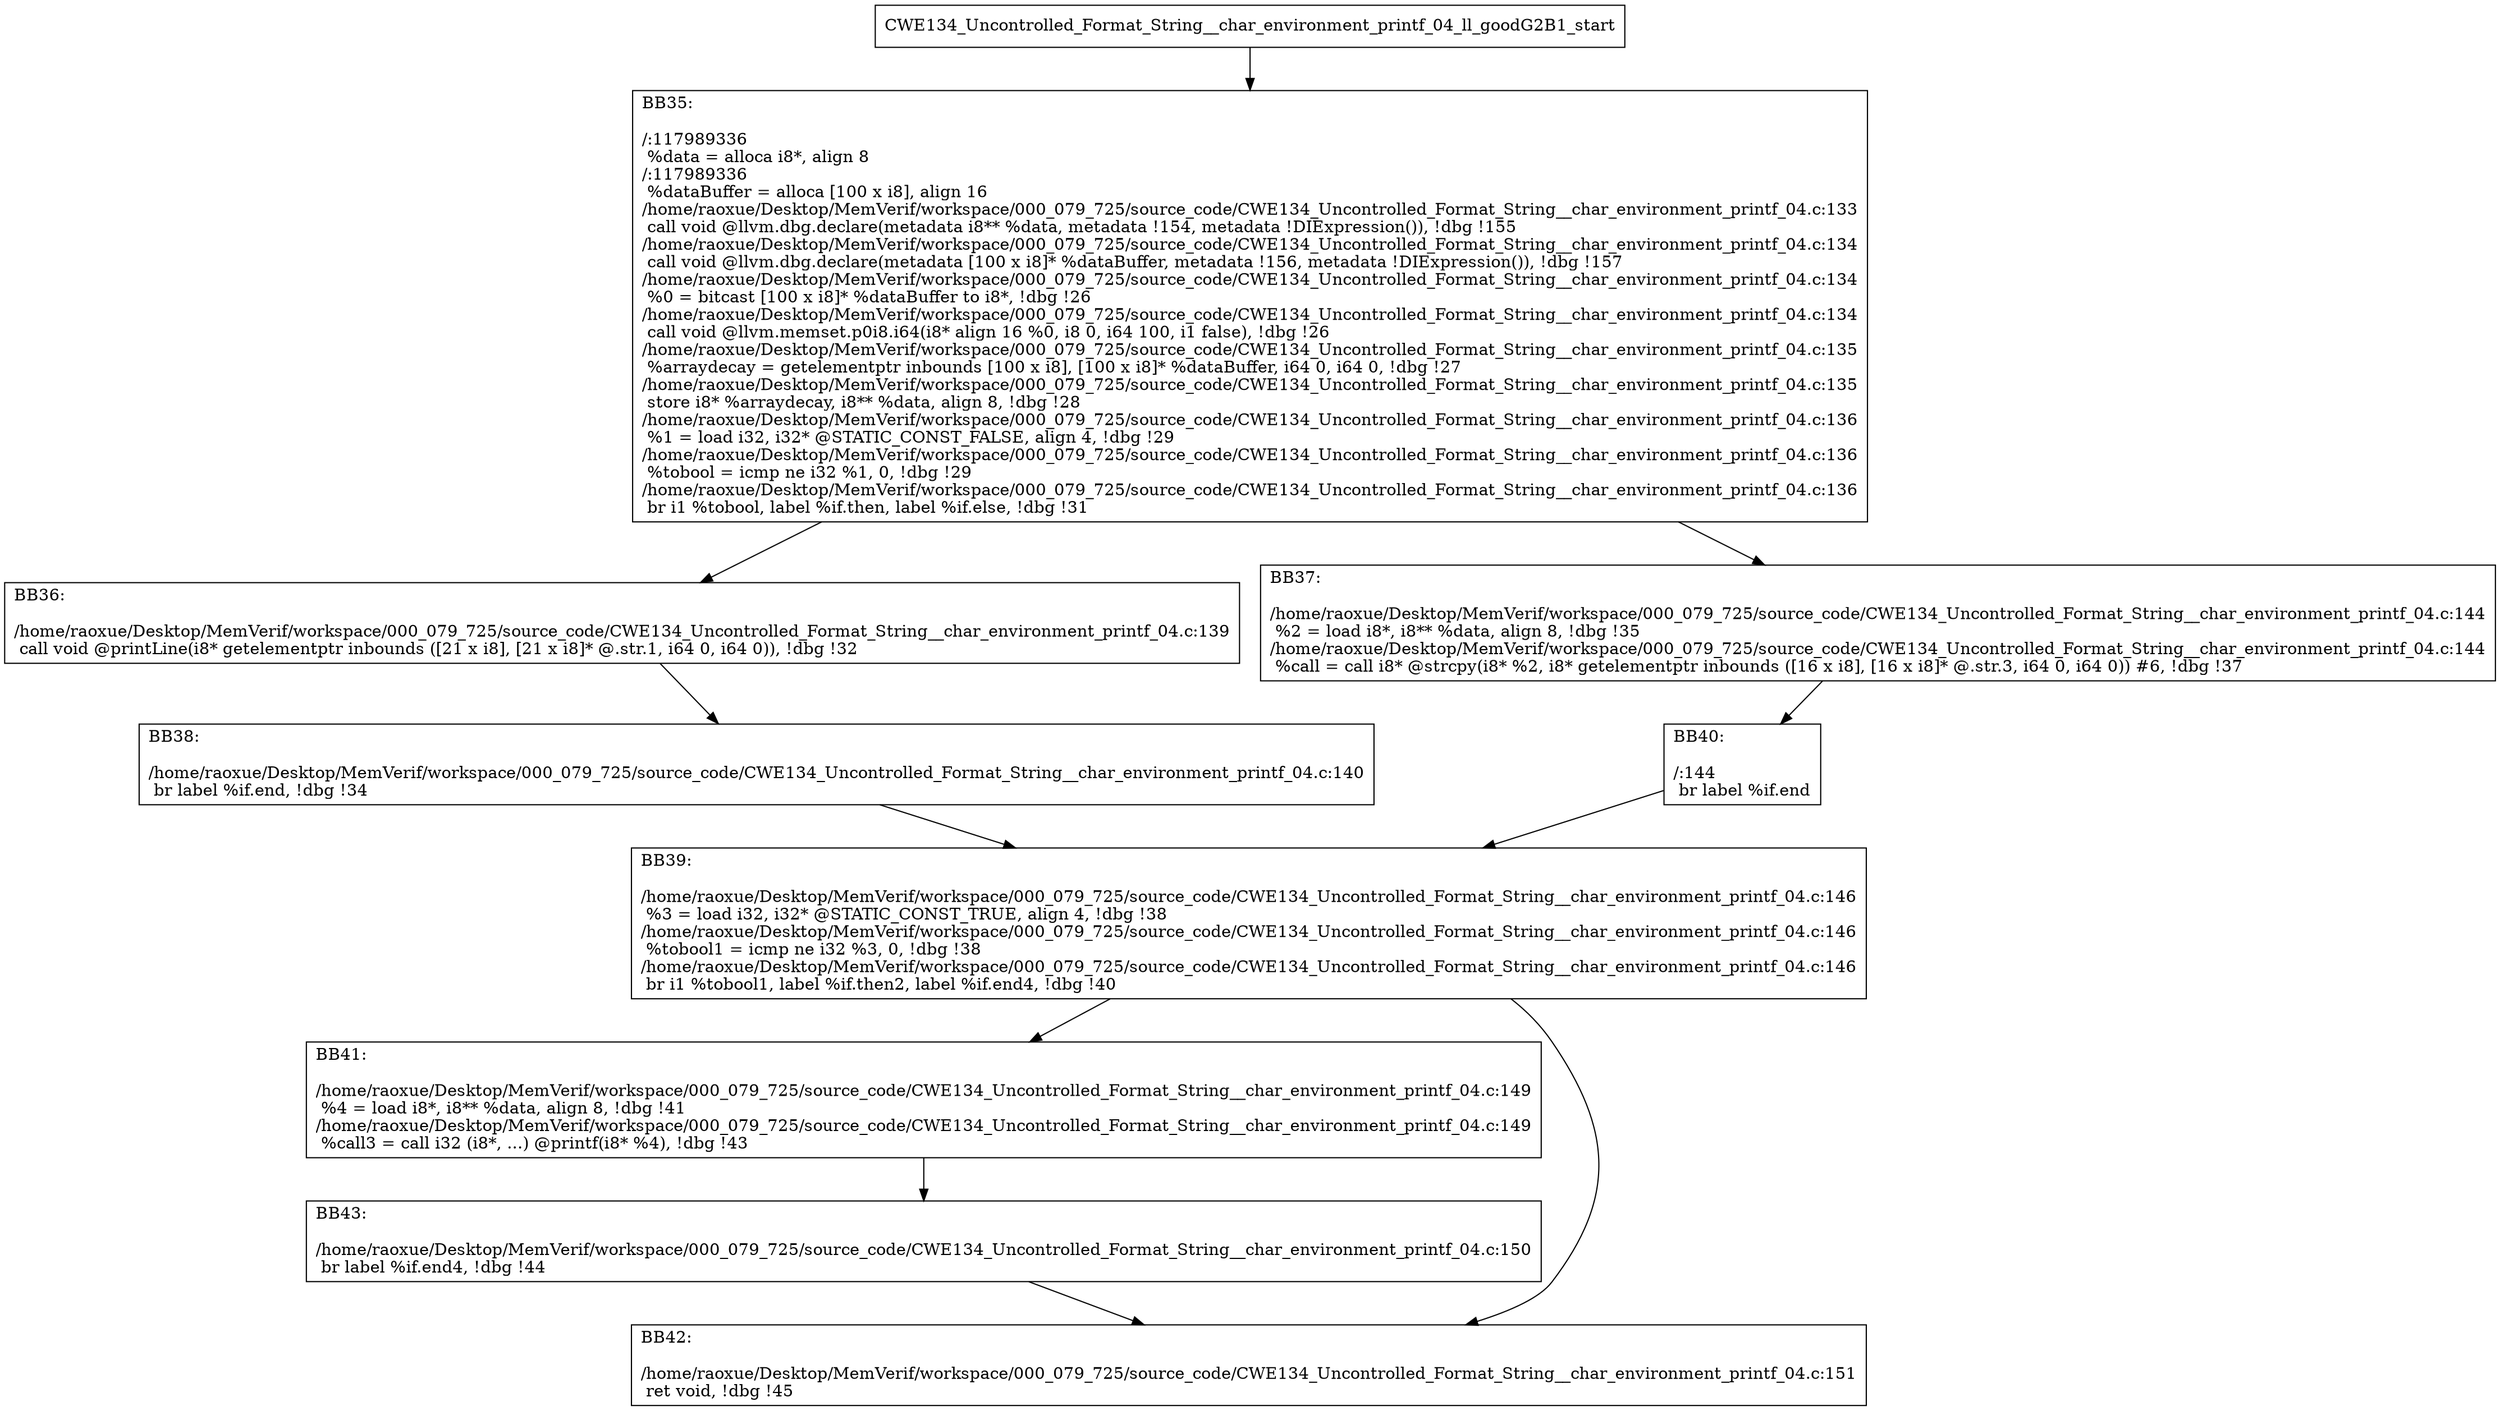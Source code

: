 digraph "CFG for'CWE134_Uncontrolled_Format_String__char_environment_printf_04_ll_goodG2B1' function" {
	BBCWE134_Uncontrolled_Format_String__char_environment_printf_04_ll_goodG2B1_start[shape=record,label="{CWE134_Uncontrolled_Format_String__char_environment_printf_04_ll_goodG2B1_start}"];
	BBCWE134_Uncontrolled_Format_String__char_environment_printf_04_ll_goodG2B1_start-> CWE134_Uncontrolled_Format_String__char_environment_printf_04_ll_goodG2B1BB35;
	CWE134_Uncontrolled_Format_String__char_environment_printf_04_ll_goodG2B1BB35 [shape=record, label="{BB35:\l\l/:117989336\l
  %data = alloca i8*, align 8\l
/:117989336\l
  %dataBuffer = alloca [100 x i8], align 16\l
/home/raoxue/Desktop/MemVerif/workspace/000_079_725/source_code/CWE134_Uncontrolled_Format_String__char_environment_printf_04.c:133\l
  call void @llvm.dbg.declare(metadata i8** %data, metadata !154, metadata !DIExpression()), !dbg !155\l
/home/raoxue/Desktop/MemVerif/workspace/000_079_725/source_code/CWE134_Uncontrolled_Format_String__char_environment_printf_04.c:134\l
  call void @llvm.dbg.declare(metadata [100 x i8]* %dataBuffer, metadata !156, metadata !DIExpression()), !dbg !157\l
/home/raoxue/Desktop/MemVerif/workspace/000_079_725/source_code/CWE134_Uncontrolled_Format_String__char_environment_printf_04.c:134\l
  %0 = bitcast [100 x i8]* %dataBuffer to i8*, !dbg !26\l
/home/raoxue/Desktop/MemVerif/workspace/000_079_725/source_code/CWE134_Uncontrolled_Format_String__char_environment_printf_04.c:134\l
  call void @llvm.memset.p0i8.i64(i8* align 16 %0, i8 0, i64 100, i1 false), !dbg !26\l
/home/raoxue/Desktop/MemVerif/workspace/000_079_725/source_code/CWE134_Uncontrolled_Format_String__char_environment_printf_04.c:135\l
  %arraydecay = getelementptr inbounds [100 x i8], [100 x i8]* %dataBuffer, i64 0, i64 0, !dbg !27\l
/home/raoxue/Desktop/MemVerif/workspace/000_079_725/source_code/CWE134_Uncontrolled_Format_String__char_environment_printf_04.c:135\l
  store i8* %arraydecay, i8** %data, align 8, !dbg !28\l
/home/raoxue/Desktop/MemVerif/workspace/000_079_725/source_code/CWE134_Uncontrolled_Format_String__char_environment_printf_04.c:136\l
  %1 = load i32, i32* @STATIC_CONST_FALSE, align 4, !dbg !29\l
/home/raoxue/Desktop/MemVerif/workspace/000_079_725/source_code/CWE134_Uncontrolled_Format_String__char_environment_printf_04.c:136\l
  %tobool = icmp ne i32 %1, 0, !dbg !29\l
/home/raoxue/Desktop/MemVerif/workspace/000_079_725/source_code/CWE134_Uncontrolled_Format_String__char_environment_printf_04.c:136\l
  br i1 %tobool, label %if.then, label %if.else, !dbg !31\l
}"];
	CWE134_Uncontrolled_Format_String__char_environment_printf_04_ll_goodG2B1BB35-> CWE134_Uncontrolled_Format_String__char_environment_printf_04_ll_goodG2B1BB36;
	CWE134_Uncontrolled_Format_String__char_environment_printf_04_ll_goodG2B1BB35-> CWE134_Uncontrolled_Format_String__char_environment_printf_04_ll_goodG2B1BB37;
	CWE134_Uncontrolled_Format_String__char_environment_printf_04_ll_goodG2B1BB36 [shape=record, label="{BB36:\l\l/home/raoxue/Desktop/MemVerif/workspace/000_079_725/source_code/CWE134_Uncontrolled_Format_String__char_environment_printf_04.c:139\l
  call void @printLine(i8* getelementptr inbounds ([21 x i8], [21 x i8]* @.str.1, i64 0, i64 0)), !dbg !32\l
}"];
	CWE134_Uncontrolled_Format_String__char_environment_printf_04_ll_goodG2B1BB36-> CWE134_Uncontrolled_Format_String__char_environment_printf_04_ll_goodG2B1BB38;
	CWE134_Uncontrolled_Format_String__char_environment_printf_04_ll_goodG2B1BB38 [shape=record, label="{BB38:\l\l/home/raoxue/Desktop/MemVerif/workspace/000_079_725/source_code/CWE134_Uncontrolled_Format_String__char_environment_printf_04.c:140\l
  br label %if.end, !dbg !34\l
}"];
	CWE134_Uncontrolled_Format_String__char_environment_printf_04_ll_goodG2B1BB38-> CWE134_Uncontrolled_Format_String__char_environment_printf_04_ll_goodG2B1BB39;
	CWE134_Uncontrolled_Format_String__char_environment_printf_04_ll_goodG2B1BB37 [shape=record, label="{BB37:\l\l/home/raoxue/Desktop/MemVerif/workspace/000_079_725/source_code/CWE134_Uncontrolled_Format_String__char_environment_printf_04.c:144\l
  %2 = load i8*, i8** %data, align 8, !dbg !35\l
/home/raoxue/Desktop/MemVerif/workspace/000_079_725/source_code/CWE134_Uncontrolled_Format_String__char_environment_printf_04.c:144\l
  %call = call i8* @strcpy(i8* %2, i8* getelementptr inbounds ([16 x i8], [16 x i8]* @.str.3, i64 0, i64 0)) #6, !dbg !37\l
}"];
	CWE134_Uncontrolled_Format_String__char_environment_printf_04_ll_goodG2B1BB37-> CWE134_Uncontrolled_Format_String__char_environment_printf_04_ll_goodG2B1BB40;
	CWE134_Uncontrolled_Format_String__char_environment_printf_04_ll_goodG2B1BB40 [shape=record, label="{BB40:\l\l/:144\l
  br label %if.end\l
}"];
	CWE134_Uncontrolled_Format_String__char_environment_printf_04_ll_goodG2B1BB40-> CWE134_Uncontrolled_Format_String__char_environment_printf_04_ll_goodG2B1BB39;
	CWE134_Uncontrolled_Format_String__char_environment_printf_04_ll_goodG2B1BB39 [shape=record, label="{BB39:\l\l/home/raoxue/Desktop/MemVerif/workspace/000_079_725/source_code/CWE134_Uncontrolled_Format_String__char_environment_printf_04.c:146\l
  %3 = load i32, i32* @STATIC_CONST_TRUE, align 4, !dbg !38\l
/home/raoxue/Desktop/MemVerif/workspace/000_079_725/source_code/CWE134_Uncontrolled_Format_String__char_environment_printf_04.c:146\l
  %tobool1 = icmp ne i32 %3, 0, !dbg !38\l
/home/raoxue/Desktop/MemVerif/workspace/000_079_725/source_code/CWE134_Uncontrolled_Format_String__char_environment_printf_04.c:146\l
  br i1 %tobool1, label %if.then2, label %if.end4, !dbg !40\l
}"];
	CWE134_Uncontrolled_Format_String__char_environment_printf_04_ll_goodG2B1BB39-> CWE134_Uncontrolled_Format_String__char_environment_printf_04_ll_goodG2B1BB41;
	CWE134_Uncontrolled_Format_String__char_environment_printf_04_ll_goodG2B1BB39-> CWE134_Uncontrolled_Format_String__char_environment_printf_04_ll_goodG2B1BB42;
	CWE134_Uncontrolled_Format_String__char_environment_printf_04_ll_goodG2B1BB41 [shape=record, label="{BB41:\l\l/home/raoxue/Desktop/MemVerif/workspace/000_079_725/source_code/CWE134_Uncontrolled_Format_String__char_environment_printf_04.c:149\l
  %4 = load i8*, i8** %data, align 8, !dbg !41\l
/home/raoxue/Desktop/MemVerif/workspace/000_079_725/source_code/CWE134_Uncontrolled_Format_String__char_environment_printf_04.c:149\l
  %call3 = call i32 (i8*, ...) @printf(i8* %4), !dbg !43\l
}"];
	CWE134_Uncontrolled_Format_String__char_environment_printf_04_ll_goodG2B1BB41-> CWE134_Uncontrolled_Format_String__char_environment_printf_04_ll_goodG2B1BB43;
	CWE134_Uncontrolled_Format_String__char_environment_printf_04_ll_goodG2B1BB43 [shape=record, label="{BB43:\l\l/home/raoxue/Desktop/MemVerif/workspace/000_079_725/source_code/CWE134_Uncontrolled_Format_String__char_environment_printf_04.c:150\l
  br label %if.end4, !dbg !44\l
}"];
	CWE134_Uncontrolled_Format_String__char_environment_printf_04_ll_goodG2B1BB43-> CWE134_Uncontrolled_Format_String__char_environment_printf_04_ll_goodG2B1BB42;
	CWE134_Uncontrolled_Format_String__char_environment_printf_04_ll_goodG2B1BB42 [shape=record, label="{BB42:\l\l/home/raoxue/Desktop/MemVerif/workspace/000_079_725/source_code/CWE134_Uncontrolled_Format_String__char_environment_printf_04.c:151\l
  ret void, !dbg !45\l
}"];
}
